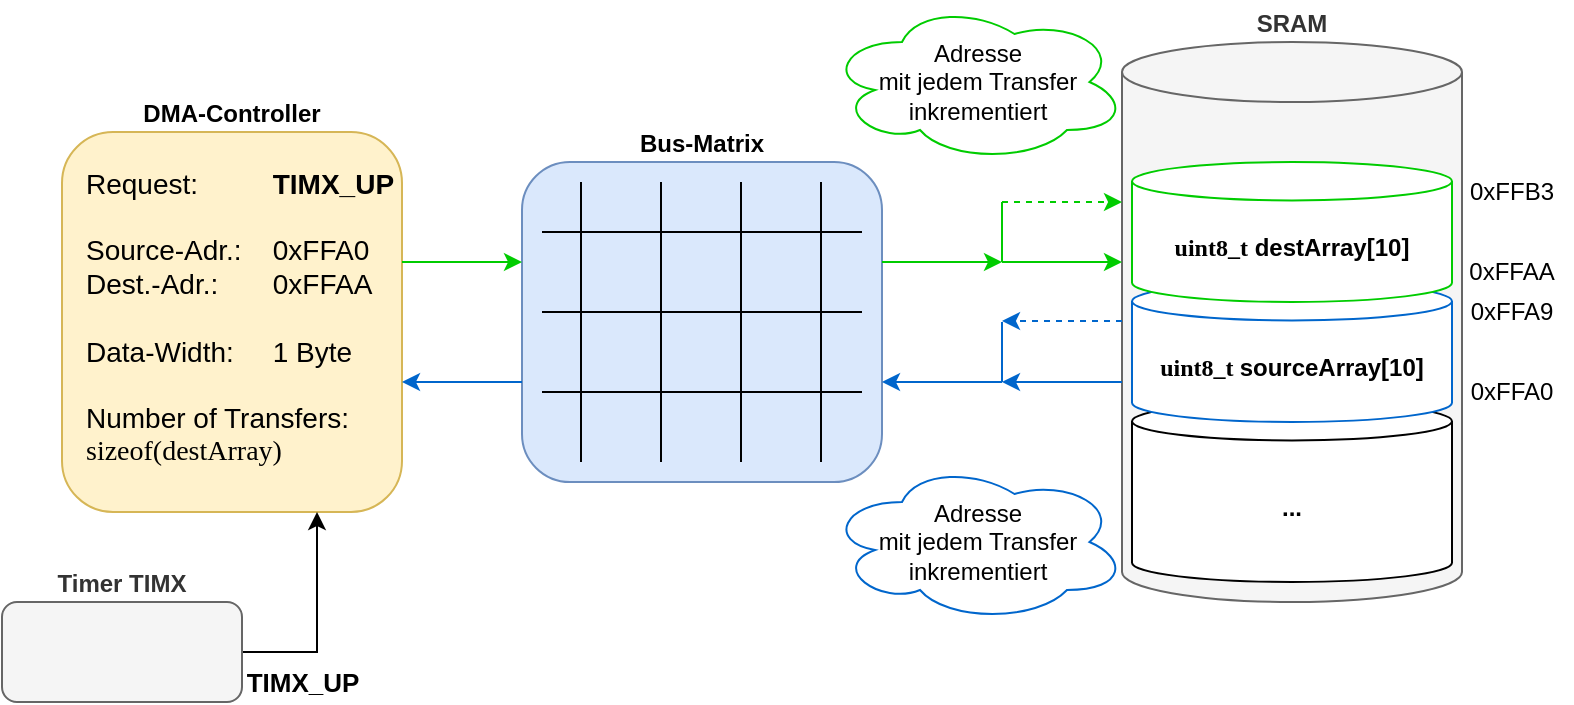 <mxfile version="26.0.9">
  <diagram name="Page-1" id="cM8k-W5qpie6AiLBIfEh">
    <mxGraphModel dx="1050" dy="621" grid="1" gridSize="10" guides="1" tooltips="1" connect="1" arrows="1" fold="1" page="1" pageScale="1" pageWidth="850" pageHeight="1100" math="0" shadow="0">
      <root>
        <mxCell id="0" />
        <mxCell id="1" parent="0" />
        <mxCell id="RVDl2VqkNqR6-VRiNQdf-9" value="" style="group" parent="1" vertex="1" connectable="0">
          <mxGeometry x="600" y="160" width="225" height="280" as="geometry" />
        </mxCell>
        <mxCell id="RVDl2VqkNqR6-VRiNQdf-1" value="&lt;b&gt;SRAM&lt;/b&gt;" style="shape=cylinder3;whiteSpace=wrap;html=1;boundedLbl=1;backgroundOutline=1;size=15;labelPosition=center;verticalLabelPosition=top;align=center;verticalAlign=bottom;fillColor=#f5f5f5;fontColor=#333333;strokeColor=#666666;" parent="RVDl2VqkNqR6-VRiNQdf-9" vertex="1">
          <mxGeometry width="170" height="280" as="geometry" />
        </mxCell>
        <mxCell id="RVDl2VqkNqR6-VRiNQdf-4" value="&lt;b&gt;...&lt;/b&gt;" style="shape=cylinder3;whiteSpace=wrap;html=1;boundedLbl=1;backgroundOutline=1;size=9.6;" parent="RVDl2VqkNqR6-VRiNQdf-9" vertex="1">
          <mxGeometry x="5" y="180" width="160" height="90" as="geometry" />
        </mxCell>
        <mxCell id="RVDl2VqkNqR6-VRiNQdf-2" value="&lt;b&gt;&lt;font face=&quot;Lucida Console&quot;&gt;uint8_t&amp;nbsp;&lt;/font&gt;&lt;/b&gt;&lt;b&gt;sourceArray[10]&lt;/b&gt;" style="shape=cylinder3;whiteSpace=wrap;html=1;boundedLbl=1;backgroundOutline=1;size=9.6;strokeColor=#0066CC;" parent="RVDl2VqkNqR6-VRiNQdf-9" vertex="1">
          <mxGeometry x="5" y="120" width="160" height="70" as="geometry" />
        </mxCell>
        <mxCell id="RVDl2VqkNqR6-VRiNQdf-3" value="&lt;b&gt;&lt;font face=&quot;Lucida Console&quot;&gt;uint8_t&lt;/font&gt; destArray[10]&lt;/b&gt;" style="shape=cylinder3;whiteSpace=wrap;html=1;boundedLbl=1;backgroundOutline=1;size=9.6;strokeColor=#00CC00;" parent="RVDl2VqkNqR6-VRiNQdf-9" vertex="1">
          <mxGeometry x="5" y="60" width="160" height="70" as="geometry" />
        </mxCell>
        <mxCell id="RVDl2VqkNqR6-VRiNQdf-5" value="0xFFA0" style="text;html=1;align=center;verticalAlign=middle;whiteSpace=wrap;rounded=0;" parent="RVDl2VqkNqR6-VRiNQdf-9" vertex="1">
          <mxGeometry x="165" y="160" width="60" height="30" as="geometry" />
        </mxCell>
        <mxCell id="RVDl2VqkNqR6-VRiNQdf-6" value="0xFFA9" style="text;html=1;align=center;verticalAlign=middle;whiteSpace=wrap;rounded=0;" parent="RVDl2VqkNqR6-VRiNQdf-9" vertex="1">
          <mxGeometry x="165" y="120" width="60" height="30" as="geometry" />
        </mxCell>
        <mxCell id="RVDl2VqkNqR6-VRiNQdf-7" value="0xFFAA" style="text;html=1;align=center;verticalAlign=middle;whiteSpace=wrap;rounded=0;" parent="RVDl2VqkNqR6-VRiNQdf-9" vertex="1">
          <mxGeometry x="165" y="100" width="60" height="30" as="geometry" />
        </mxCell>
        <mxCell id="RVDl2VqkNqR6-VRiNQdf-8" value="0xFFB3" style="text;html=1;align=center;verticalAlign=middle;whiteSpace=wrap;rounded=0;" parent="RVDl2VqkNqR6-VRiNQdf-9" vertex="1">
          <mxGeometry x="165" y="60" width="60" height="30" as="geometry" />
        </mxCell>
        <mxCell id="RVDl2VqkNqR6-VRiNQdf-21" value="" style="group;labelPosition=center;verticalLabelPosition=top;align=center;verticalAlign=bottom;" parent="1" vertex="1" connectable="0">
          <mxGeometry x="300" y="220" width="180" height="160" as="geometry" />
        </mxCell>
        <mxCell id="RVDl2VqkNqR6-VRiNQdf-10" value="&lt;b&gt;Bus-Matrix&lt;/b&gt;" style="rounded=1;whiteSpace=wrap;html=1;labelPosition=center;verticalLabelPosition=top;align=center;verticalAlign=bottom;fillColor=#dae8fc;strokeColor=#6c8ebf;" parent="RVDl2VqkNqR6-VRiNQdf-21" vertex="1">
          <mxGeometry width="180" height="160" as="geometry" />
        </mxCell>
        <mxCell id="RVDl2VqkNqR6-VRiNQdf-12" value="" style="endArrow=none;html=1;rounded=0;" parent="RVDl2VqkNqR6-VRiNQdf-21" edge="1">
          <mxGeometry width="50" height="50" relative="1" as="geometry">
            <mxPoint x="149.5" y="150" as="sourcePoint" />
            <mxPoint x="149.5" y="10" as="targetPoint" />
          </mxGeometry>
        </mxCell>
        <mxCell id="RVDl2VqkNqR6-VRiNQdf-15" value="" style="endArrow=none;html=1;rounded=0;" parent="RVDl2VqkNqR6-VRiNQdf-21" edge="1">
          <mxGeometry width="50" height="50" relative="1" as="geometry">
            <mxPoint x="170" y="115" as="sourcePoint" />
            <mxPoint x="10" y="115" as="targetPoint" />
          </mxGeometry>
        </mxCell>
        <mxCell id="RVDl2VqkNqR6-VRiNQdf-16" value="" style="endArrow=none;html=1;rounded=0;" parent="RVDl2VqkNqR6-VRiNQdf-21" edge="1">
          <mxGeometry width="50" height="50" relative="1" as="geometry">
            <mxPoint x="170" y="75" as="sourcePoint" />
            <mxPoint x="10" y="75" as="targetPoint" />
          </mxGeometry>
        </mxCell>
        <mxCell id="RVDl2VqkNqR6-VRiNQdf-17" value="" style="endArrow=none;html=1;rounded=0;" parent="RVDl2VqkNqR6-VRiNQdf-21" edge="1">
          <mxGeometry width="50" height="50" relative="1" as="geometry">
            <mxPoint x="170" y="35" as="sourcePoint" />
            <mxPoint x="10" y="35" as="targetPoint" />
          </mxGeometry>
        </mxCell>
        <mxCell id="RVDl2VqkNqR6-VRiNQdf-18" value="" style="endArrow=none;html=1;rounded=0;" parent="RVDl2VqkNqR6-VRiNQdf-21" edge="1">
          <mxGeometry width="50" height="50" relative="1" as="geometry">
            <mxPoint x="109.5" y="150" as="sourcePoint" />
            <mxPoint x="109.5" y="10" as="targetPoint" />
          </mxGeometry>
        </mxCell>
        <mxCell id="RVDl2VqkNqR6-VRiNQdf-19" value="" style="endArrow=none;html=1;rounded=0;" parent="RVDl2VqkNqR6-VRiNQdf-21" edge="1">
          <mxGeometry width="50" height="50" relative="1" as="geometry">
            <mxPoint x="69.5" y="150" as="sourcePoint" />
            <mxPoint x="69.5" y="10" as="targetPoint" />
          </mxGeometry>
        </mxCell>
        <mxCell id="RVDl2VqkNqR6-VRiNQdf-20" value="" style="endArrow=none;html=1;rounded=0;" parent="RVDl2VqkNqR6-VRiNQdf-21" edge="1">
          <mxGeometry width="50" height="50" relative="1" as="geometry">
            <mxPoint x="29.5" y="150" as="sourcePoint" />
            <mxPoint x="29.5" y="10" as="targetPoint" />
          </mxGeometry>
        </mxCell>
        <mxCell id="RVDl2VqkNqR6-VRiNQdf-22" value="&lt;b&gt;DMA-Controller&lt;/b&gt;" style="rounded=1;whiteSpace=wrap;html=1;labelPosition=center;verticalLabelPosition=top;align=center;verticalAlign=bottom;fillColor=#fff2cc;strokeColor=#d6b656;" parent="1" vertex="1">
          <mxGeometry x="70" y="205" width="170" height="190" as="geometry" />
        </mxCell>
        <mxCell id="RVDl2VqkNqR6-VRiNQdf-24" value="" style="endArrow=classic;html=1;rounded=0;strokeColor=#0066CC;" parent="1" edge="1">
          <mxGeometry width="50" height="50" relative="1" as="geometry">
            <mxPoint x="600" y="330" as="sourcePoint" />
            <mxPoint x="540" y="330" as="targetPoint" />
          </mxGeometry>
        </mxCell>
        <mxCell id="RVDl2VqkNqR6-VRiNQdf-25" value="" style="endArrow=classic;html=1;rounded=0;strokeColor=light-dark(#00CC00,#EDEDED);" parent="1" edge="1">
          <mxGeometry width="50" height="50" relative="1" as="geometry">
            <mxPoint x="540" y="270" as="sourcePoint" />
            <mxPoint x="600" y="270" as="targetPoint" />
          </mxGeometry>
        </mxCell>
        <mxCell id="RVDl2VqkNqR6-VRiNQdf-26" value="" style="endArrow=classic;html=1;rounded=0;dashed=1;strokeColor=light-dark(#00CC00,#EDEDED);" parent="1" edge="1">
          <mxGeometry width="50" height="50" relative="1" as="geometry">
            <mxPoint x="540" y="240" as="sourcePoint" />
            <mxPoint x="600" y="240" as="targetPoint" />
          </mxGeometry>
        </mxCell>
        <mxCell id="RVDl2VqkNqR6-VRiNQdf-27" value="" style="endArrow=classic;html=1;rounded=0;dashed=1;strokeColor=#0066CC;" parent="1" edge="1">
          <mxGeometry width="50" height="50" relative="1" as="geometry">
            <mxPoint x="600" y="299.5" as="sourcePoint" />
            <mxPoint x="540" y="299.5" as="targetPoint" />
            <Array as="points">
              <mxPoint x="540" y="299.5" />
            </Array>
          </mxGeometry>
        </mxCell>
        <mxCell id="RVDl2VqkNqR6-VRiNQdf-28" value="" style="endArrow=none;html=1;rounded=0;strokeColor=light-dark(#00CC00,#EDEDED);" parent="1" edge="1">
          <mxGeometry width="50" height="50" relative="1" as="geometry">
            <mxPoint x="540" y="240" as="sourcePoint" />
            <mxPoint x="540" y="270" as="targetPoint" />
          </mxGeometry>
        </mxCell>
        <mxCell id="RVDl2VqkNqR6-VRiNQdf-32" value="" style="endArrow=none;html=1;rounded=0;strokeColor=#0066CC;" parent="1" edge="1">
          <mxGeometry width="50" height="50" relative="1" as="geometry">
            <mxPoint x="540" y="300" as="sourcePoint" />
            <mxPoint x="540" y="330" as="targetPoint" />
          </mxGeometry>
        </mxCell>
        <mxCell id="RVDl2VqkNqR6-VRiNQdf-34" value="" style="endArrow=classic;html=1;rounded=0;strokeColor=#0066CC;" parent="1" edge="1">
          <mxGeometry width="50" height="50" relative="1" as="geometry">
            <mxPoint x="540" y="330" as="sourcePoint" />
            <mxPoint x="480" y="330" as="targetPoint" />
          </mxGeometry>
        </mxCell>
        <mxCell id="RVDl2VqkNqR6-VRiNQdf-35" value="" style="endArrow=classic;html=1;rounded=0;strokeColor=light-dark(#00CC00,#EDEDED);" parent="1" edge="1">
          <mxGeometry width="50" height="50" relative="1" as="geometry">
            <mxPoint x="480" y="270" as="sourcePoint" />
            <mxPoint x="540" y="270" as="targetPoint" />
          </mxGeometry>
        </mxCell>
        <mxCell id="RVDl2VqkNqR6-VRiNQdf-36" value="" style="endArrow=classic;html=1;rounded=0;strokeColor=light-dark(#00CC00,#EDEDED);" parent="1" edge="1">
          <mxGeometry width="50" height="50" relative="1" as="geometry">
            <mxPoint x="240" y="270" as="sourcePoint" />
            <mxPoint x="300" y="270" as="targetPoint" />
          </mxGeometry>
        </mxCell>
        <mxCell id="RVDl2VqkNqR6-VRiNQdf-37" value="" style="endArrow=classic;html=1;rounded=0;strokeColor=#0066CC;" parent="1" edge="1">
          <mxGeometry width="50" height="50" relative="1" as="geometry">
            <mxPoint x="300" y="330" as="sourcePoint" />
            <mxPoint x="240" y="330" as="targetPoint" />
          </mxGeometry>
        </mxCell>
        <mxCell id="RVDl2VqkNqR6-VRiNQdf-38" value="&lt;font style=&quot;font-size: 14px;&quot;&gt;Request: &lt;span style=&quot;white-space: pre;&quot;&gt;&#x9;&lt;/span&gt;&lt;span style=&quot;white-space: pre;&quot;&gt;&#x9;&lt;/span&gt;&lt;b style=&quot;&quot;&gt;TIMX_UP&lt;/b&gt;&lt;/font&gt;&lt;div&gt;&lt;b&gt;&lt;font style=&quot;font-size: 14px;&quot;&gt;&lt;br&gt;&lt;/font&gt;&lt;/b&gt;&lt;div&gt;&lt;font style=&quot;font-size: 14px;&quot;&gt;Source-Adr.:&amp;nbsp;&lt;span style=&quot;white-space: pre;&quot;&gt;&#x9;&lt;/span&gt;0xFFA0&lt;/font&gt;&lt;/div&gt;&lt;div&gt;&lt;div&gt;&lt;font style=&quot;font-size: 14px;&quot;&gt;Dest.-Adr.:&amp;nbsp;&lt;span style=&quot;white-space: pre;&quot;&gt;&#x9;&lt;/span&gt;0xFFAA&lt;/font&gt;&lt;/div&gt;&lt;/div&gt;&lt;div&gt;&lt;font style=&quot;font-size: 14px;&quot;&gt;&lt;br&gt;&lt;/font&gt;&lt;/div&gt;&lt;div&gt;&lt;font style=&quot;font-size: 14px;&quot;&gt;Data-Width:&lt;span style=&quot;white-space: pre;&quot;&gt;&#x9;&lt;/span&gt;1 Byte&lt;/font&gt;&lt;/div&gt;&lt;div&gt;&lt;font style=&quot;font-size: 14px;&quot;&gt;&lt;br&gt;&lt;/font&gt;&lt;/div&gt;&lt;div&gt;&lt;font style=&quot;font-size: 14px;&quot;&gt;Number of Transfers:&lt;/font&gt;&lt;/div&gt;&lt;div&gt;&lt;font style=&quot;font-size: 14px;&quot; face=&quot;Lucida Console&quot;&gt;sizeof(destArray)&lt;/font&gt;&lt;/div&gt;&lt;div&gt;&lt;br&gt;&lt;/div&gt;&lt;/div&gt;" style="text;html=1;align=left;verticalAlign=middle;whiteSpace=wrap;rounded=0;" parent="1" vertex="1">
          <mxGeometry x="80" y="230" width="155" height="150" as="geometry" />
        </mxCell>
        <mxCell id="RVDl2VqkNqR6-VRiNQdf-41" style="edgeStyle=orthogonalEdgeStyle;rounded=0;orthogonalLoop=1;jettySize=auto;html=1;exitX=1;exitY=0.5;exitDx=0;exitDy=0;entryX=0.75;entryY=1;entryDx=0;entryDy=0;" parent="1" source="RVDl2VqkNqR6-VRiNQdf-40" target="RVDl2VqkNqR6-VRiNQdf-22" edge="1">
          <mxGeometry relative="1" as="geometry" />
        </mxCell>
        <mxCell id="RVDl2VqkNqR6-VRiNQdf-42" value="&lt;b&gt;&lt;font style=&quot;font-size: 13px;&quot;&gt;TIMX_UP&lt;/font&gt;&lt;/b&gt;" style="edgeLabel;html=1;align=center;verticalAlign=middle;resizable=0;points=[];" parent="RVDl2VqkNqR6-VRiNQdf-41" vertex="1" connectable="0">
          <mxGeometry x="-0.669" relative="1" as="geometry">
            <mxPoint x="12" y="15" as="offset" />
          </mxGeometry>
        </mxCell>
        <mxCell id="RVDl2VqkNqR6-VRiNQdf-40" value="&lt;b&gt;Timer TIMX&lt;/b&gt;" style="rounded=1;whiteSpace=wrap;html=1;labelPosition=center;verticalLabelPosition=top;align=center;verticalAlign=bottom;fillColor=#f5f5f5;fontColor=#333333;strokeColor=#666666;" parent="1" vertex="1">
          <mxGeometry x="40" y="440" width="120" height="50" as="geometry" />
        </mxCell>
        <mxCell id="bzn6lsiTJCjkUDDlJmXZ-1" value="Adresse&lt;div&gt;mit jedem Transfer inkrementiert&lt;/div&gt;" style="ellipse;shape=cloud;whiteSpace=wrap;html=1;strokeColor=#00CC00;" vertex="1" parent="1">
          <mxGeometry x="452.5" y="140" width="150" height="80" as="geometry" />
        </mxCell>
        <mxCell id="bzn6lsiTJCjkUDDlJmXZ-3" value="Adresse&lt;div&gt;mit jedem Transfer inkrementiert&lt;/div&gt;" style="ellipse;shape=cloud;whiteSpace=wrap;html=1;strokeColor=#0066CC;" vertex="1" parent="1">
          <mxGeometry x="452.5" y="370" width="150" height="80" as="geometry" />
        </mxCell>
      </root>
    </mxGraphModel>
  </diagram>
</mxfile>
